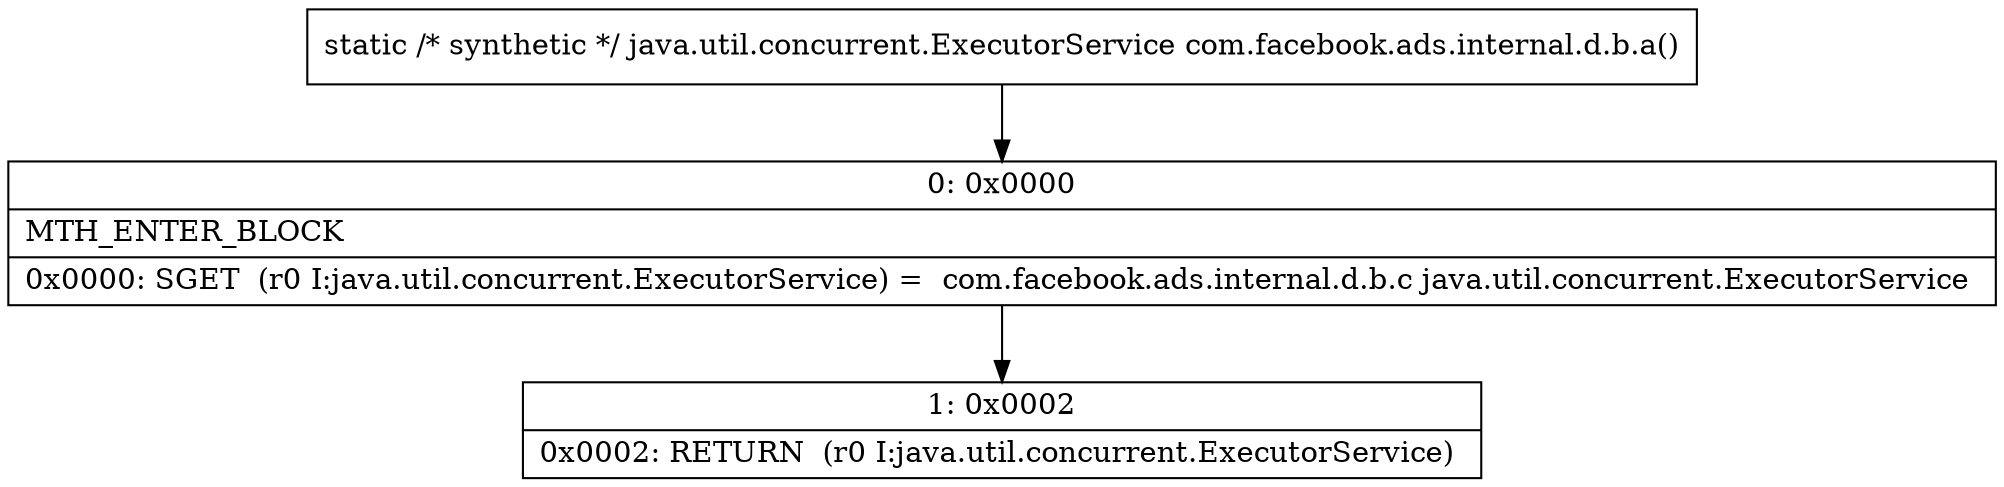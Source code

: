 digraph "CFG forcom.facebook.ads.internal.d.b.a()Ljava\/util\/concurrent\/ExecutorService;" {
Node_0 [shape=record,label="{0\:\ 0x0000|MTH_ENTER_BLOCK\l|0x0000: SGET  (r0 I:java.util.concurrent.ExecutorService) =  com.facebook.ads.internal.d.b.c java.util.concurrent.ExecutorService \l}"];
Node_1 [shape=record,label="{1\:\ 0x0002|0x0002: RETURN  (r0 I:java.util.concurrent.ExecutorService) \l}"];
MethodNode[shape=record,label="{static \/* synthetic *\/ java.util.concurrent.ExecutorService com.facebook.ads.internal.d.b.a() }"];
MethodNode -> Node_0;
Node_0 -> Node_1;
}


